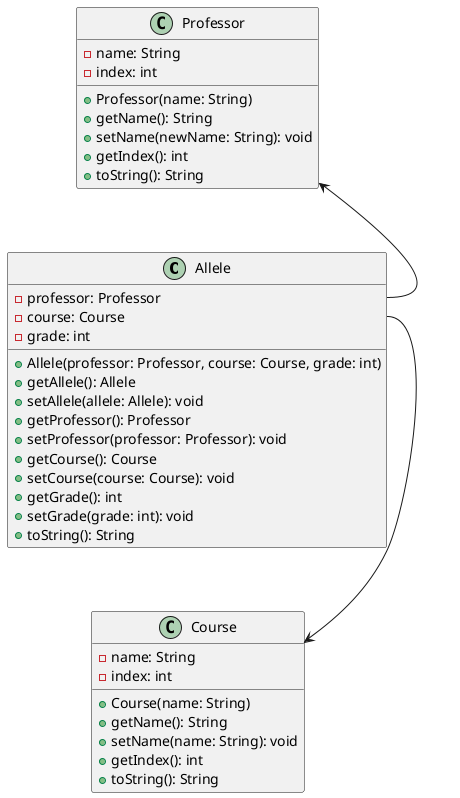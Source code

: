@startuml
class Allele {
    - professor: Professor
    - course: Course
    - grade: int

    + Allele(professor: Professor, course: Course, grade: int)
    + getAllele(): Allele
    + setAllele(allele: Allele): void
    + getProfessor(): Professor
    + setProfessor(professor: Professor): void
    + getCourse(): Course
    + setCourse(course: Course): void
    + getGrade(): int
    + setGrade(grade: int): void
    + toString(): String
}

class Professor {
  - name: String
  - index: int

  + Professor(name: String)
  + getName(): String
  + setName(newName: String): void
  + getIndex(): int
  + toString(): String
}

class Course {
  - name: String
  - index: int

  + Course(name: String)
  + getName(): String
  + setName(name: String): void
  + getIndex(): int
  + toString(): String
}

Allele::professor -up-> Professor
Allele::course -down-> Course
@enduml
